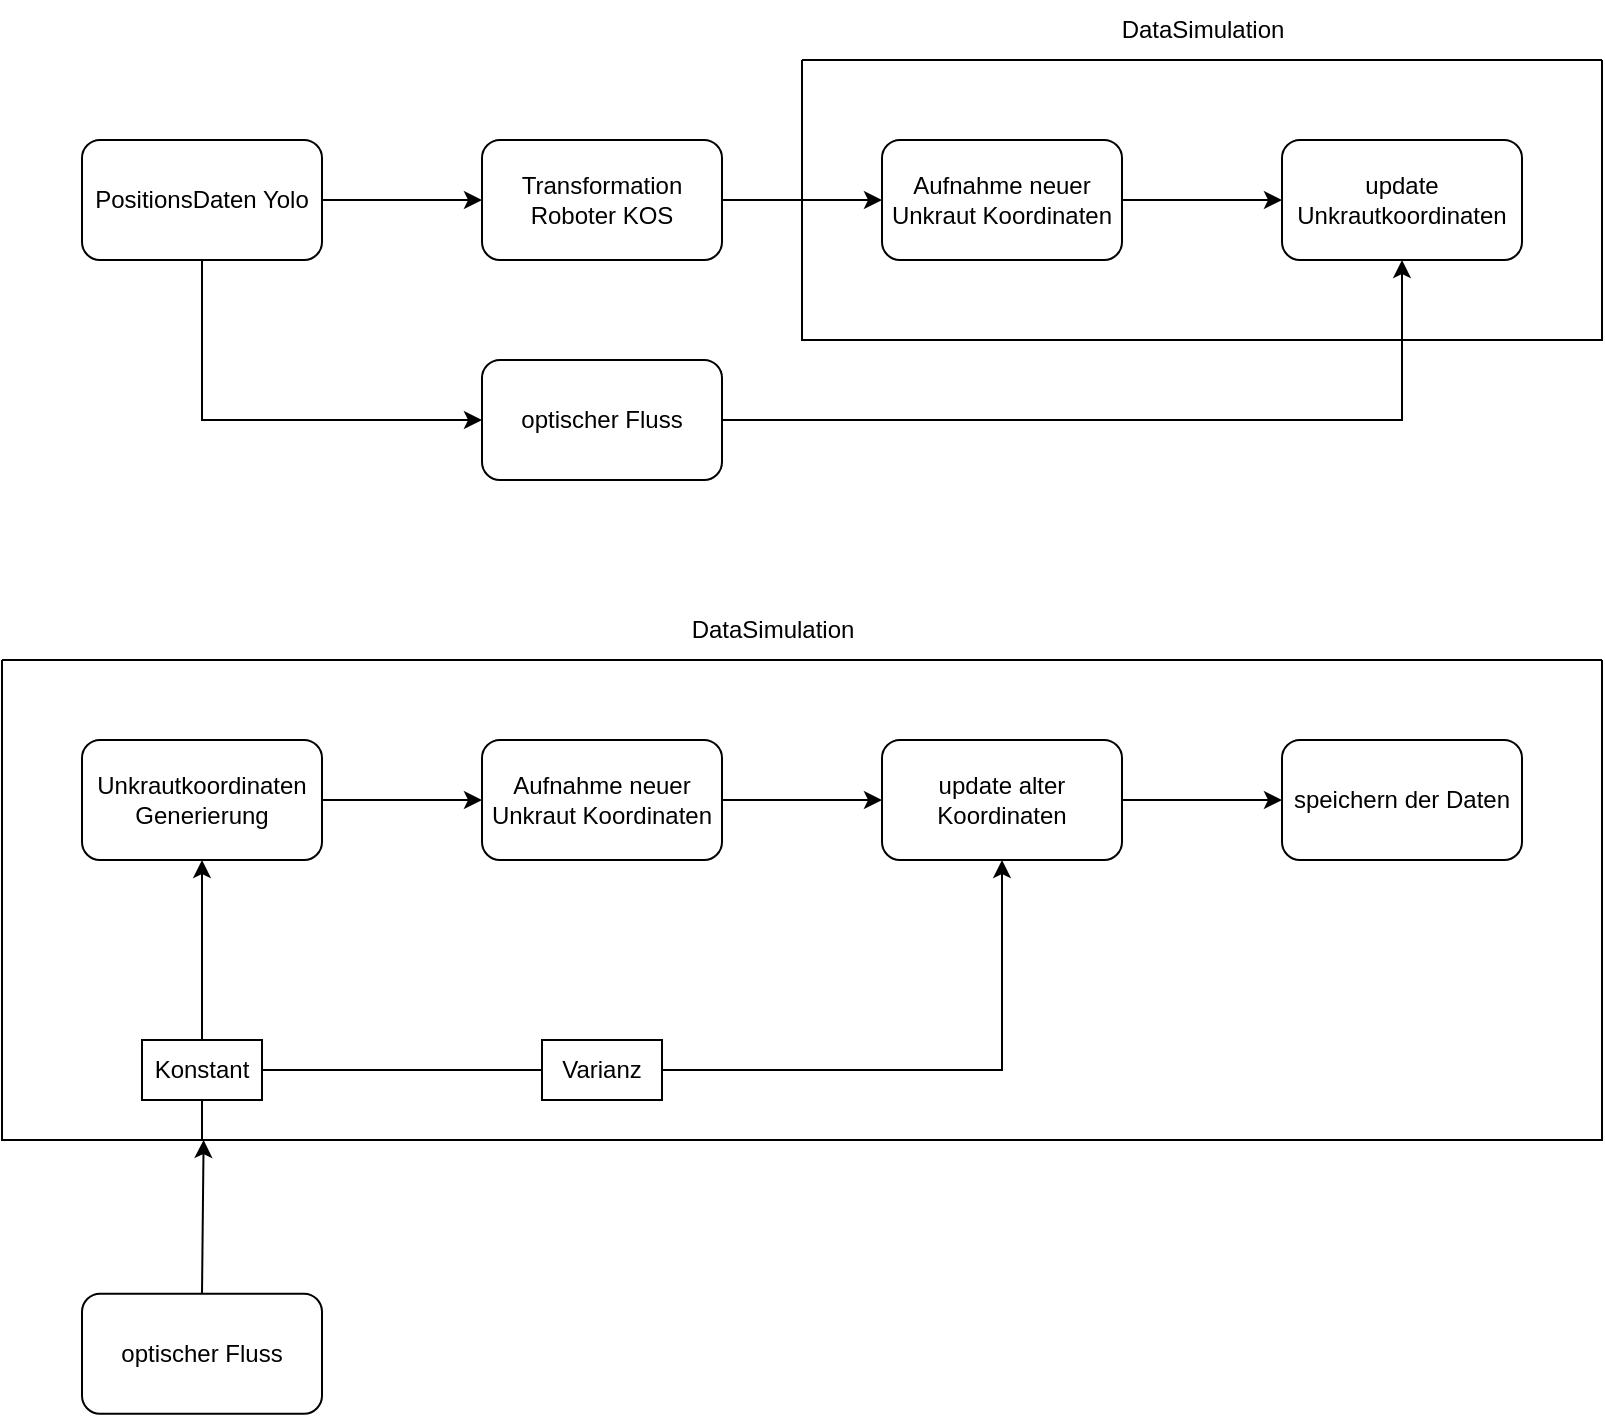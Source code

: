 <mxfile version="24.8.4">
  <diagram name="Page-1" id="11WG3WwTPUPjpIOillVq">
    <mxGraphModel dx="2314" dy="1182" grid="1" gridSize="10" guides="1" tooltips="1" connect="1" arrows="1" fold="1" page="1" pageScale="1" pageWidth="850" pageHeight="1100" math="0" shadow="0">
      <root>
        <mxCell id="0" />
        <mxCell id="1" parent="0" />
        <mxCell id="7R5sQKfC0pL-GstXF32L-5" value="" style="edgeStyle=orthogonalEdgeStyle;rounded=0;orthogonalLoop=1;jettySize=auto;html=1;" edge="1" parent="1" source="7R5sQKfC0pL-GstXF32L-1" target="7R5sQKfC0pL-GstXF32L-4">
          <mxGeometry relative="1" as="geometry" />
        </mxCell>
        <mxCell id="7R5sQKfC0pL-GstXF32L-1" value="PositionsDaten Yolo" style="rounded=1;whiteSpace=wrap;html=1;" vertex="1" parent="1">
          <mxGeometry x="80" y="180" width="120" height="60" as="geometry" />
        </mxCell>
        <mxCell id="7R5sQKfC0pL-GstXF32L-7" value="" style="edgeStyle=orthogonalEdgeStyle;rounded=0;orthogonalLoop=1;jettySize=auto;html=1;" edge="1" parent="1" source="7R5sQKfC0pL-GstXF32L-4" target="7R5sQKfC0pL-GstXF32L-6">
          <mxGeometry relative="1" as="geometry" />
        </mxCell>
        <mxCell id="7R5sQKfC0pL-GstXF32L-4" value="Transformation Roboter KOS" style="rounded=1;whiteSpace=wrap;html=1;" vertex="1" parent="1">
          <mxGeometry x="280" y="180" width="120" height="60" as="geometry" />
        </mxCell>
        <mxCell id="7R5sQKfC0pL-GstXF32L-13" value="" style="edgeStyle=orthogonalEdgeStyle;rounded=0;orthogonalLoop=1;jettySize=auto;html=1;" edge="1" parent="1" source="7R5sQKfC0pL-GstXF32L-6" target="7R5sQKfC0pL-GstXF32L-12">
          <mxGeometry relative="1" as="geometry" />
        </mxCell>
        <mxCell id="7R5sQKfC0pL-GstXF32L-6" value="Aufnahme neuer Unkraut Koordinaten" style="whiteSpace=wrap;html=1;rounded=1;" vertex="1" parent="1">
          <mxGeometry x="480" y="180" width="120" height="60" as="geometry" />
        </mxCell>
        <mxCell id="7R5sQKfC0pL-GstXF32L-10" value="optischer Fluss" style="rounded=1;whiteSpace=wrap;html=1;" vertex="1" parent="1">
          <mxGeometry x="280" y="290" width="120" height="60" as="geometry" />
        </mxCell>
        <mxCell id="7R5sQKfC0pL-GstXF32L-11" value="" style="endArrow=classic;html=1;rounded=0;exitX=0.5;exitY=1;exitDx=0;exitDy=0;entryX=0;entryY=0.5;entryDx=0;entryDy=0;" edge="1" parent="1" source="7R5sQKfC0pL-GstXF32L-1" target="7R5sQKfC0pL-GstXF32L-10">
          <mxGeometry width="50" height="50" relative="1" as="geometry">
            <mxPoint x="400" y="630" as="sourcePoint" />
            <mxPoint x="450" y="580" as="targetPoint" />
            <Array as="points">
              <mxPoint x="140" y="320" />
            </Array>
          </mxGeometry>
        </mxCell>
        <mxCell id="7R5sQKfC0pL-GstXF32L-12" value="update Unkrautkoordinaten" style="whiteSpace=wrap;html=1;rounded=1;" vertex="1" parent="1">
          <mxGeometry x="680" y="180" width="120" height="60" as="geometry" />
        </mxCell>
        <mxCell id="7R5sQKfC0pL-GstXF32L-14" value="" style="endArrow=classic;html=1;rounded=0;exitX=1;exitY=0.5;exitDx=0;exitDy=0;" edge="1" parent="1" source="7R5sQKfC0pL-GstXF32L-10" target="7R5sQKfC0pL-GstXF32L-12">
          <mxGeometry width="50" height="50" relative="1" as="geometry">
            <mxPoint x="590" y="380" as="sourcePoint" />
            <mxPoint x="748" y="242" as="targetPoint" />
            <Array as="points">
              <mxPoint x="740" y="320" />
            </Array>
          </mxGeometry>
        </mxCell>
        <mxCell id="7R5sQKfC0pL-GstXF32L-15" value="" style="swimlane;startSize=0;" vertex="1" parent="1">
          <mxGeometry x="440" y="140" width="400" height="140" as="geometry">
            <mxRectangle x="440" y="140" width="50" height="40" as="alternateBounds" />
          </mxGeometry>
        </mxCell>
        <mxCell id="7R5sQKfC0pL-GstXF32L-16" value="DataSimulation" style="text;html=1;align=center;verticalAlign=middle;resizable=0;points=[];autosize=1;strokeColor=none;fillColor=none;" vertex="1" parent="1">
          <mxGeometry x="590" y="110" width="100" height="30" as="geometry" />
        </mxCell>
        <mxCell id="7R5sQKfC0pL-GstXF32L-17" value="" style="swimlane;startSize=0;" vertex="1" parent="1">
          <mxGeometry x="40" y="440" width="800" height="240" as="geometry" />
        </mxCell>
        <mxCell id="7R5sQKfC0pL-GstXF32L-21" value="" style="edgeStyle=orthogonalEdgeStyle;rounded=0;orthogonalLoop=1;jettySize=auto;html=1;" edge="1" parent="7R5sQKfC0pL-GstXF32L-17" source="7R5sQKfC0pL-GstXF32L-19" target="7R5sQKfC0pL-GstXF32L-20">
          <mxGeometry relative="1" as="geometry" />
        </mxCell>
        <mxCell id="7R5sQKfC0pL-GstXF32L-19" value="Unkrautkoordinaten Generierung" style="rounded=1;whiteSpace=wrap;html=1;" vertex="1" parent="7R5sQKfC0pL-GstXF32L-17">
          <mxGeometry x="40" y="40" width="120" height="60" as="geometry" />
        </mxCell>
        <mxCell id="7R5sQKfC0pL-GstXF32L-30" value="" style="edgeStyle=orthogonalEdgeStyle;rounded=0;orthogonalLoop=1;jettySize=auto;html=1;" edge="1" parent="7R5sQKfC0pL-GstXF32L-17" source="7R5sQKfC0pL-GstXF32L-20" target="7R5sQKfC0pL-GstXF32L-29">
          <mxGeometry relative="1" as="geometry" />
        </mxCell>
        <mxCell id="7R5sQKfC0pL-GstXF32L-20" value="Aufnahme neuer Unkraut Koordinaten" style="rounded=1;whiteSpace=wrap;html=1;" vertex="1" parent="7R5sQKfC0pL-GstXF32L-17">
          <mxGeometry x="240" y="40" width="120" height="60" as="geometry" />
        </mxCell>
        <mxCell id="7R5sQKfC0pL-GstXF32L-24" value="Konstant" style="rounded=0;whiteSpace=wrap;html=1;" vertex="1" parent="7R5sQKfC0pL-GstXF32L-17">
          <mxGeometry x="70" y="190" width="60" height="30" as="geometry" />
        </mxCell>
        <mxCell id="7R5sQKfC0pL-GstXF32L-25" value="" style="endArrow=classic;html=1;rounded=0;exitX=0.5;exitY=0;exitDx=0;exitDy=0;entryX=0.5;entryY=1;entryDx=0;entryDy=0;" edge="1" parent="7R5sQKfC0pL-GstXF32L-17" source="7R5sQKfC0pL-GstXF32L-24" target="7R5sQKfC0pL-GstXF32L-19">
          <mxGeometry width="50" height="50" relative="1" as="geometry">
            <mxPoint x="200" y="160" as="sourcePoint" />
            <mxPoint x="250" y="110" as="targetPoint" />
          </mxGeometry>
        </mxCell>
        <mxCell id="7R5sQKfC0pL-GstXF32L-27" value="" style="endArrow=none;html=1;rounded=0;exitX=0.125;exitY=1;exitDx=0;exitDy=0;exitPerimeter=0;entryX=0.5;entryY=1;entryDx=0;entryDy=0;" edge="1" parent="7R5sQKfC0pL-GstXF32L-17" source="7R5sQKfC0pL-GstXF32L-17" target="7R5sQKfC0pL-GstXF32L-24">
          <mxGeometry width="50" height="50" relative="1" as="geometry">
            <mxPoint x="360" y="200" as="sourcePoint" />
            <mxPoint x="410" y="150" as="targetPoint" />
          </mxGeometry>
        </mxCell>
        <mxCell id="7R5sQKfC0pL-GstXF32L-33" value="" style="edgeStyle=orthogonalEdgeStyle;rounded=0;orthogonalLoop=1;jettySize=auto;html=1;" edge="1" parent="7R5sQKfC0pL-GstXF32L-17" source="7R5sQKfC0pL-GstXF32L-29" target="7R5sQKfC0pL-GstXF32L-32">
          <mxGeometry relative="1" as="geometry" />
        </mxCell>
        <mxCell id="7R5sQKfC0pL-GstXF32L-29" value="update alter Koordinaten" style="whiteSpace=wrap;html=1;rounded=1;" vertex="1" parent="7R5sQKfC0pL-GstXF32L-17">
          <mxGeometry x="440" y="40" width="120" height="60" as="geometry" />
        </mxCell>
        <mxCell id="7R5sQKfC0pL-GstXF32L-31" value="" style="endArrow=classic;html=1;rounded=0;exitX=1;exitY=0.5;exitDx=0;exitDy=0;entryX=0.5;entryY=1;entryDx=0;entryDy=0;" edge="1" parent="7R5sQKfC0pL-GstXF32L-17" source="7R5sQKfC0pL-GstXF32L-24" target="7R5sQKfC0pL-GstXF32L-29">
          <mxGeometry width="50" height="50" relative="1" as="geometry">
            <mxPoint x="220" y="200" as="sourcePoint" />
            <mxPoint x="270" y="150" as="targetPoint" />
            <Array as="points">
              <mxPoint x="500" y="205" />
            </Array>
          </mxGeometry>
        </mxCell>
        <mxCell id="7R5sQKfC0pL-GstXF32L-32" value="speichern der Daten" style="whiteSpace=wrap;html=1;rounded=1;" vertex="1" parent="7R5sQKfC0pL-GstXF32L-17">
          <mxGeometry x="640" y="40" width="120" height="60" as="geometry" />
        </mxCell>
        <mxCell id="7R5sQKfC0pL-GstXF32L-28" value="Varianz" style="rounded=0;whiteSpace=wrap;html=1;" vertex="1" parent="7R5sQKfC0pL-GstXF32L-17">
          <mxGeometry x="270" y="190" width="60" height="30" as="geometry" />
        </mxCell>
        <mxCell id="7R5sQKfC0pL-GstXF32L-18" value="DataSimulation" style="text;html=1;align=center;verticalAlign=middle;resizable=0;points=[];autosize=1;strokeColor=none;fillColor=none;" vertex="1" parent="1">
          <mxGeometry x="375" y="410" width="100" height="30" as="geometry" />
        </mxCell>
        <mxCell id="7R5sQKfC0pL-GstXF32L-22" value="optischer Fluss" style="rounded=1;whiteSpace=wrap;html=1;" vertex="1" parent="1">
          <mxGeometry x="80" y="756.88" width="120" height="60" as="geometry" />
        </mxCell>
        <mxCell id="7R5sQKfC0pL-GstXF32L-23" value="" style="endArrow=classic;html=1;rounded=0;exitX=0.5;exitY=0;exitDx=0;exitDy=0;entryX=0.076;entryY=1.013;entryDx=0;entryDy=0;entryPerimeter=0;" edge="1" parent="1" source="7R5sQKfC0pL-GstXF32L-22">
          <mxGeometry width="50" height="50" relative="1" as="geometry">
            <mxPoint x="170" y="656.88" as="sourcePoint" />
            <mxPoint x="140.8" y="680.0" as="targetPoint" />
          </mxGeometry>
        </mxCell>
      </root>
    </mxGraphModel>
  </diagram>
</mxfile>
